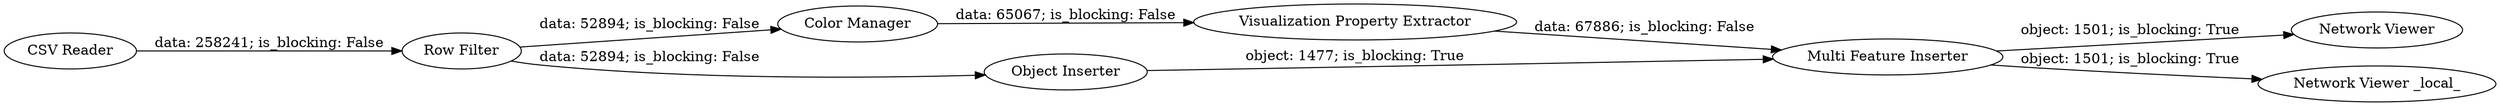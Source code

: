 digraph {
	"5081446932529943206_13" [label="Network Viewer"]
	"5081446932529943206_5" [label="Row Filter"]
	"5081446932529943206_6" [label="Color Manager"]
	"5081446932529943206_1" [label="CSV Reader"]
	"5081446932529943206_8" [label="Multi Feature Inserter"]
	"5081446932529943206_7" [label="Visualization Property Extractor"]
	"5081446932529943206_12" [label="Network Viewer _local_"]
	"5081446932529943206_3" [label="Object Inserter"]
	"5081446932529943206_3" -> "5081446932529943206_8" [label="object: 1477; is_blocking: True"]
	"5081446932529943206_6" -> "5081446932529943206_7" [label="data: 65067; is_blocking: False"]
	"5081446932529943206_5" -> "5081446932529943206_3" [label="data: 52894; is_blocking: False"]
	"5081446932529943206_8" -> "5081446932529943206_12" [label="object: 1501; is_blocking: True"]
	"5081446932529943206_5" -> "5081446932529943206_6" [label="data: 52894; is_blocking: False"]
	"5081446932529943206_1" -> "5081446932529943206_5" [label="data: 258241; is_blocking: False"]
	"5081446932529943206_8" -> "5081446932529943206_13" [label="object: 1501; is_blocking: True"]
	"5081446932529943206_7" -> "5081446932529943206_8" [label="data: 67886; is_blocking: False"]
	rankdir=LR
}
